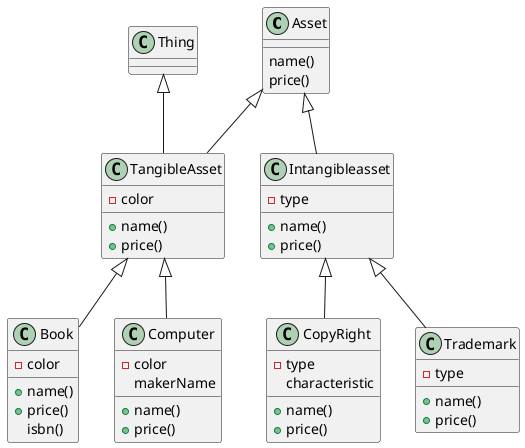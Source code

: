 @startuml
'https://plantuml.com/sequence-diagram

class Asset{
    name()
    price()
}

class TangibleAsset extends Asset{
    +name()
    +price()
    -color

}
class Book extends TangibleAsset
{
    +name()
    +price()
    -color
     isbn()
}
class Computer extends TangibleAsset
{
    +name()
    +price()
    -color
    makerName
}

class Intangibleasset extends Asset
{
    +name()
    +price()
    -type

}

class CopyRight extends Intangibleasset
{
    +name()
    +price()
    -type
    characteristic
    }


class Trademark extends Intangibleasset{
  +name()
  +price()
  -type
}

class TangibleAsset extends Thing
@enduml